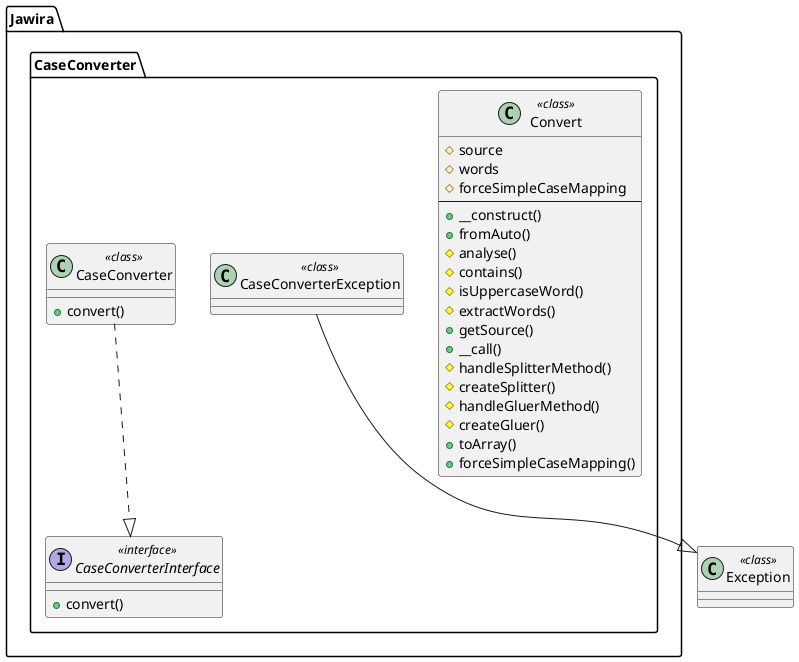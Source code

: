 @startuml
namespace Jawira.CaseConverter  {
	class Convert << class >> {
		#source
		#words
		#forceSimpleCaseMapping
		--
		+__construct()
		+fromAuto()
		#analyse()
		#contains()
		#isUppercaseWord()
		#extractWords()
		+getSource()
		+__call()
		#handleSplitterMethod()
		#createSplitter()
		#handleGluerMethod()
		#createGluer()
		+toArray()
		+forceSimpleCaseMapping()
	}
	class CaseConverter << class >> {
		+convert()
	}
	interface CaseConverterInterface << interface >> {
		+convert()
	}
	class CaseConverterException << class >> {
	}
}
	class Exception << class >> {
	}
Jawira.CaseConverter.CaseConverter ..|> Jawira.CaseConverter.CaseConverterInterface
Jawira.CaseConverter.CaseConverterException --|> Exception
@enduml

